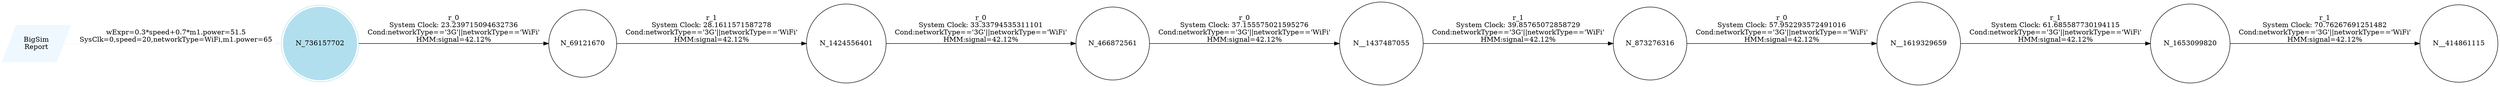 digraph reaction_graph {
   rankdir=LR;
   Node [shape = circle];
   BigSim_Report [shape = parallelogram color = aliceblue style=filled label="BigSim
Report"];
BigSim_Report -> N_736157702[color = aliceblue label = "wExpr=0.3*speed+0.7*m1.power=51.5
SysClk=0,speed=20,networkType=WiFi,m1.power=65"];
 N_736157702
 [shape=circle, color=lightblue2, style=filled];
N__414861115[ label="N__414861115
"];
N_1653099820[ label="N_1653099820
"];
 N_1653099820 -> N__414861115[ label = "r_1
System Clock: 70.76267691251482
Cond:networkType=='3G'||networkType=='WiFi'
HMM:signal=42.12%"];
N__1437487055[ label="N__1437487055
"];
 N__1437487055 -> N_873276316[ label = "r_1
System Clock: 39.85765072858729
Cond:networkType=='3G'||networkType=='WiFi'
HMM:signal=42.12%"];
N_69121670[ label="N_69121670
"];
 N_69121670 -> N_1424556401[ label = "r_1
System Clock: 28.1611571587278
Cond:networkType=='3G'||networkType=='WiFi'
HMM:signal=42.12%"];
N__1619329659[ label="N__1619329659
"];
 N__1619329659 -> N_1653099820[ label = "r_1
System Clock: 61.685587730194115
Cond:networkType=='3G'||networkType=='WiFi'
HMM:signal=42.12%"];
N_736157702[ shape = doublecircle, color=lightblue2, style=filled, label="N_736157702
"];
 N_736157702 -> N_69121670[ label = "r_0
System Clock: 23.239715094632736
Cond:networkType=='3G'||networkType=='WiFi'
HMM:signal=42.12%"];
N_1424556401[ label="N_1424556401
"];
 N_1424556401 -> N_466872561[ label = "r_0
System Clock: 33.33794535311101
Cond:networkType=='3G'||networkType=='WiFi'
HMM:signal=42.12%"];
N_873276316[ label="N_873276316
"];
 N_873276316 -> N__1619329659[ label = "r_0
System Clock: 57.952293572491016
Cond:networkType=='3G'||networkType=='WiFi'
HMM:signal=42.12%"];
N_466872561[ label="N_466872561
"];
 N_466872561 -> N__1437487055[ label = "r_0
System Clock: 37.155575021595276
Cond:networkType=='3G'||networkType=='WiFi'
HMM:signal=42.12%"];
}
